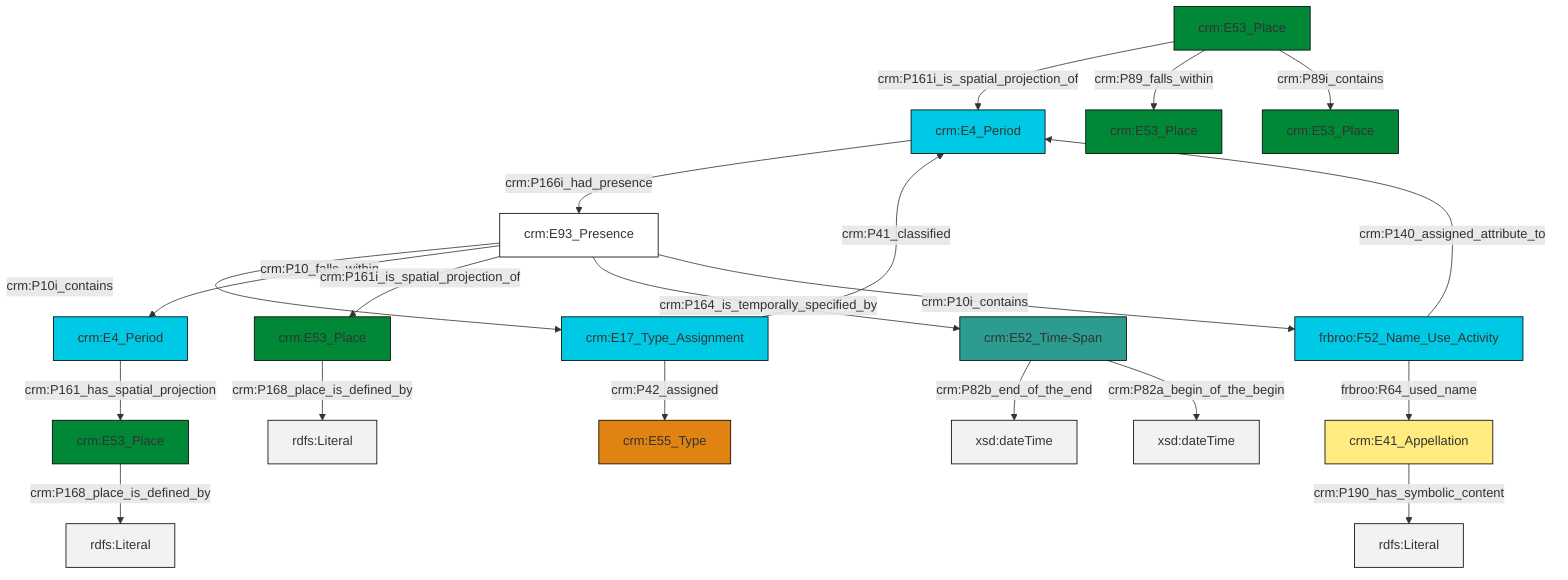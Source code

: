 graph TD
classDef Literal fill:#f2f2f2,stroke:#000000;
classDef CRM_Entity fill:#FFFFFF,stroke:#000000;
classDef Temporal_Entity fill:#00C9E6, stroke:#000000;
classDef Type fill:#E18312, stroke:#000000;
classDef Time-Span fill:#2C9C91, stroke:#000000;
classDef Appellation fill:#FFEB7F, stroke:#000000;
classDef Place fill:#008836, stroke:#000000;
classDef Persistent_Item fill:#B266B2, stroke:#000000;
classDef Conceptual_Object fill:#FFD700, stroke:#000000;
classDef Physical_Thing fill:#D2B48C, stroke:#000000;
classDef Actor fill:#f58aad, stroke:#000000;
classDef PC_Classes fill:#4ce600, stroke:#000000;
classDef Multi fill:#cccccc,stroke:#000000;

0["crm:E53_Place"]:::Place -->|crm:P161i_is_spatial_projection_of| 1["crm:E4_Period"]:::Temporal_Entity
2["crm:E93_Presence"]:::CRM_Entity -->|crm:P10i_contains| 3["crm:E17_Type_Assignment"]:::Temporal_Entity
2["crm:E93_Presence"]:::CRM_Entity -->|crm:P10_falls_within| 5["crm:E4_Period"]:::Temporal_Entity
8["crm:E52_Time-Span"]:::Time-Span -->|crm:P82b_end_of_the_end| 9[xsd:dateTime]:::Literal
3["crm:E17_Type_Assignment"]:::Temporal_Entity -->|crm:P42_assigned| 11["crm:E55_Type"]:::Type
3["crm:E17_Type_Assignment"]:::Temporal_Entity -->|crm:P41_classified| 1["crm:E4_Period"]:::Temporal_Entity
0["crm:E53_Place"]:::Place -->|crm:P89_falls_within| 16["crm:E53_Place"]:::Place
0["crm:E53_Place"]:::Place -->|crm:P89i_contains| 18["crm:E53_Place"]:::Place
19["frbroo:F52_Name_Use_Activity"]:::Temporal_Entity -->|crm:P140_assigned_attribute_to| 1["crm:E4_Period"]:::Temporal_Entity
20["crm:E41_Appellation"]:::Appellation -->|crm:P190_has_symbolic_content| 21[rdfs:Literal]:::Literal
2["crm:E93_Presence"]:::CRM_Entity -->|crm:P161i_is_spatial_projection_of| 22["crm:E53_Place"]:::Place
5["crm:E4_Period"]:::Temporal_Entity -->|crm:P161_has_spatial_projection| 14["crm:E53_Place"]:::Place
2["crm:E93_Presence"]:::CRM_Entity -->|crm:P164_is_temporally_specified_by| 8["crm:E52_Time-Span"]:::Time-Span
22["crm:E53_Place"]:::Place -->|crm:P168_place_is_defined_by| 26[rdfs:Literal]:::Literal
19["frbroo:F52_Name_Use_Activity"]:::Temporal_Entity -->|frbroo:R64_used_name| 20["crm:E41_Appellation"]:::Appellation
14["crm:E53_Place"]:::Place -->|crm:P168_place_is_defined_by| 27[rdfs:Literal]:::Literal
8["crm:E52_Time-Span"]:::Time-Span -->|crm:P82a_begin_of_the_begin| 30[xsd:dateTime]:::Literal
2["crm:E93_Presence"]:::CRM_Entity -->|crm:P10i_contains| 19["frbroo:F52_Name_Use_Activity"]:::Temporal_Entity
1["crm:E4_Period"]:::Temporal_Entity -->|crm:P166i_had_presence| 2["crm:E93_Presence"]:::CRM_Entity